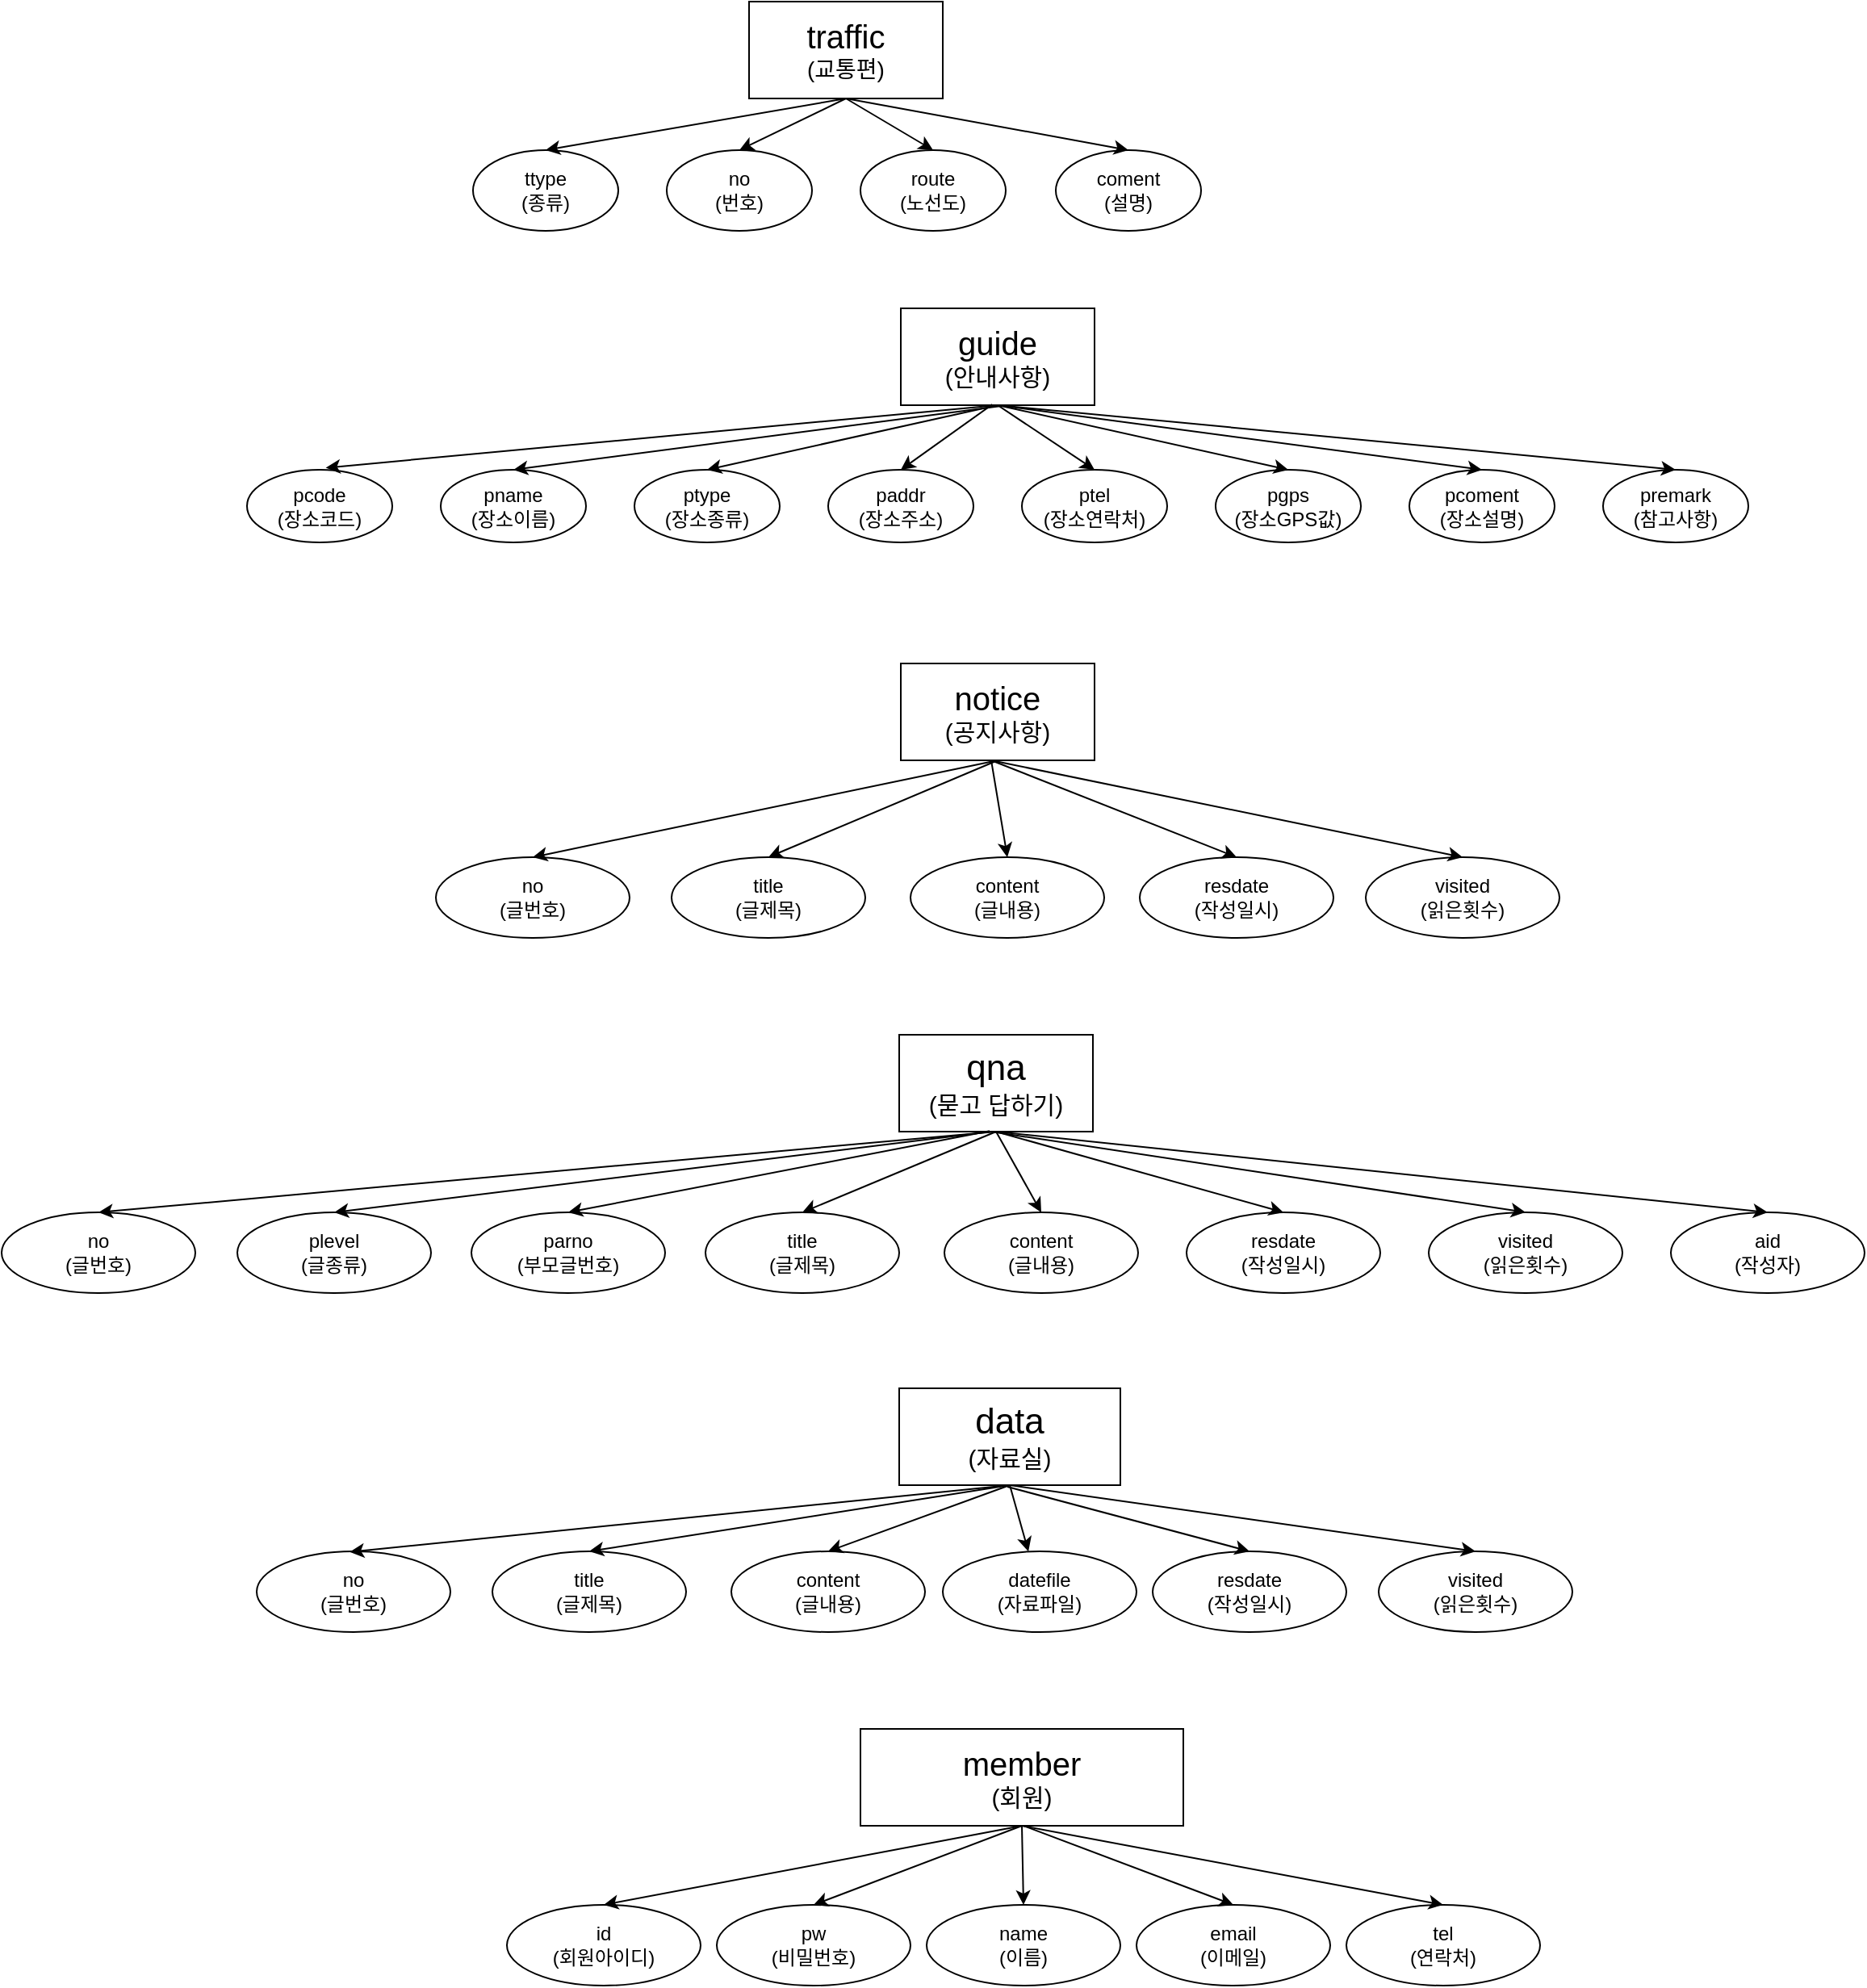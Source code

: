 <mxfile version="24.2.1" type="device">
  <diagram name="페이지-1" id="yOGc47Db6DorSXFMng4b">
    <mxGraphModel dx="4924" dy="2229" grid="1" gridSize="10" guides="1" tooltips="1" connect="1" arrows="1" fold="1" page="1" pageScale="1" pageWidth="827" pageHeight="1169" math="0" shadow="0">
      <root>
        <mxCell id="0" />
        <mxCell id="1" parent="0" />
        <mxCell id="PkiAVml4FqlAzw377sm1-1" value="&lt;font style=&quot;font-size: 20px;&quot;&gt;traffic&lt;/font&gt;&lt;div&gt;&lt;font style=&quot;font-size: 14px;&quot;&gt;(교통편)&lt;/font&gt;&lt;/div&gt;" style="rounded=0;whiteSpace=wrap;html=1;" parent="1" vertex="1">
          <mxGeometry x="200" y="250" width="120" height="60" as="geometry" />
        </mxCell>
        <mxCell id="PkiAVml4FqlAzw377sm1-2" value="ttype&lt;div&gt;(종류)&lt;/div&gt;" style="ellipse;whiteSpace=wrap;html=1;" parent="1" vertex="1">
          <mxGeometry x="29" y="342" width="90" height="50" as="geometry" />
        </mxCell>
        <mxCell id="PkiAVml4FqlAzw377sm1-3" value="&lt;div&gt;no&lt;/div&gt;&lt;div&gt;(번호)&lt;/div&gt;" style="ellipse;whiteSpace=wrap;html=1;" parent="1" vertex="1">
          <mxGeometry x="149" y="342" width="90" height="50" as="geometry" />
        </mxCell>
        <mxCell id="PkiAVml4FqlAzw377sm1-4" value="route&lt;div&gt;(노선도)&lt;/div&gt;" style="ellipse;whiteSpace=wrap;html=1;" parent="1" vertex="1">
          <mxGeometry x="269" y="342" width="90" height="50" as="geometry" />
        </mxCell>
        <mxCell id="PkiAVml4FqlAzw377sm1-5" value="coment&lt;div&gt;(설명)&lt;/div&gt;" style="ellipse;whiteSpace=wrap;html=1;" parent="1" vertex="1">
          <mxGeometry x="390" y="342" width="90" height="50" as="geometry" />
        </mxCell>
        <mxCell id="PkiAVml4FqlAzw377sm1-6" value="" style="endArrow=classic;html=1;rounded=0;exitX=0.5;exitY=1;exitDx=0;exitDy=0;entryX=0.5;entryY=0;entryDx=0;entryDy=0;" parent="1" source="PkiAVml4FqlAzw377sm1-1" target="PkiAVml4FqlAzw377sm1-2" edge="1">
          <mxGeometry width="50" height="50" relative="1" as="geometry">
            <mxPoint x="270" y="430" as="sourcePoint" />
            <mxPoint x="320" y="380" as="targetPoint" />
          </mxGeometry>
        </mxCell>
        <mxCell id="PkiAVml4FqlAzw377sm1-7" value="" style="endArrow=classic;html=1;rounded=0;entryX=0.5;entryY=0;entryDx=0;entryDy=0;" parent="1" target="PkiAVml4FqlAzw377sm1-3" edge="1">
          <mxGeometry width="50" height="50" relative="1" as="geometry">
            <mxPoint x="260" y="310" as="sourcePoint" />
            <mxPoint x="320" y="380" as="targetPoint" />
          </mxGeometry>
        </mxCell>
        <mxCell id="PkiAVml4FqlAzw377sm1-8" value="" style="endArrow=classic;html=1;rounded=0;entryX=0.5;entryY=0;entryDx=0;entryDy=0;" parent="1" target="PkiAVml4FqlAzw377sm1-4" edge="1">
          <mxGeometry width="50" height="50" relative="1" as="geometry">
            <mxPoint x="260" y="310" as="sourcePoint" />
            <mxPoint x="320" y="380" as="targetPoint" />
          </mxGeometry>
        </mxCell>
        <mxCell id="PkiAVml4FqlAzw377sm1-9" value="" style="endArrow=classic;html=1;rounded=0;exitX=0.5;exitY=1;exitDx=0;exitDy=0;entryX=0.5;entryY=0;entryDx=0;entryDy=0;" parent="1" source="PkiAVml4FqlAzw377sm1-1" target="PkiAVml4FqlAzw377sm1-5" edge="1">
          <mxGeometry width="50" height="50" relative="1" as="geometry">
            <mxPoint x="270" y="430" as="sourcePoint" />
            <mxPoint x="320" y="380" as="targetPoint" />
          </mxGeometry>
        </mxCell>
        <mxCell id="PkiAVml4FqlAzw377sm1-10" value="&lt;div&gt;&lt;font style=&quot;font-size: 20px;&quot;&gt;guide&lt;/font&gt;&lt;/div&gt;&lt;font style=&quot;font-size: 15px;&quot;&gt;(안내사항)&lt;/font&gt;" style="rounded=0;whiteSpace=wrap;html=1;" parent="1" vertex="1">
          <mxGeometry x="294" y="440" width="120" height="60" as="geometry" />
        </mxCell>
        <mxCell id="PkiAVml4FqlAzw377sm1-12" value="pcode&lt;div&gt;(장소코드)&lt;/div&gt;" style="ellipse;whiteSpace=wrap;html=1;" parent="1" vertex="1">
          <mxGeometry x="-111" y="540" width="90" height="45" as="geometry" />
        </mxCell>
        <mxCell id="PkiAVml4FqlAzw377sm1-13" value="pname&lt;div&gt;(장소이름)&lt;/div&gt;" style="ellipse;whiteSpace=wrap;html=1;" parent="1" vertex="1">
          <mxGeometry x="9" y="540" width="90" height="45" as="geometry" />
        </mxCell>
        <mxCell id="PkiAVml4FqlAzw377sm1-14" value="ptype&lt;div&gt;(장소종류)&lt;/div&gt;" style="ellipse;whiteSpace=wrap;html=1;" parent="1" vertex="1">
          <mxGeometry x="129" y="540" width="90" height="45" as="geometry" />
        </mxCell>
        <mxCell id="PkiAVml4FqlAzw377sm1-15" value="paddr&lt;div&gt;(장소주소)&lt;/div&gt;" style="ellipse;whiteSpace=wrap;html=1;" parent="1" vertex="1">
          <mxGeometry x="249" y="540" width="90" height="45" as="geometry" />
        </mxCell>
        <mxCell id="PkiAVml4FqlAzw377sm1-16" value="ptel&lt;div&gt;(장소연락처)&lt;/div&gt;" style="ellipse;whiteSpace=wrap;html=1;" parent="1" vertex="1">
          <mxGeometry x="369" y="540" width="90" height="45" as="geometry" />
        </mxCell>
        <mxCell id="PkiAVml4FqlAzw377sm1-17" value="pgps&lt;div&gt;(장소GPS값)&lt;/div&gt;" style="ellipse;whiteSpace=wrap;html=1;" parent="1" vertex="1">
          <mxGeometry x="489" y="540" width="90" height="45" as="geometry" />
        </mxCell>
        <mxCell id="PkiAVml4FqlAzw377sm1-18" value="pcoment&lt;div&gt;(장소설명)&lt;/div&gt;" style="ellipse;whiteSpace=wrap;html=1;" parent="1" vertex="1">
          <mxGeometry x="609" y="540" width="90" height="45" as="geometry" />
        </mxCell>
        <mxCell id="PkiAVml4FqlAzw377sm1-19" value="premark&lt;div&gt;(참고사항)&lt;/div&gt;" style="ellipse;whiteSpace=wrap;html=1;" parent="1" vertex="1">
          <mxGeometry x="729" y="540" width="90" height="45" as="geometry" />
        </mxCell>
        <mxCell id="PkiAVml4FqlAzw377sm1-20" value="" style="endArrow=classic;html=1;rounded=0;exitX=0.472;exitY=0.993;exitDx=0;exitDy=0;exitPerimeter=0;entryX=0.5;entryY=0;entryDx=0;entryDy=0;" parent="1" source="PkiAVml4FqlAzw377sm1-10" target="PkiAVml4FqlAzw377sm1-15" edge="1">
          <mxGeometry width="50" height="50" relative="1" as="geometry">
            <mxPoint x="360" y="640" as="sourcePoint" />
            <mxPoint x="410" y="590" as="targetPoint" />
          </mxGeometry>
        </mxCell>
        <mxCell id="PkiAVml4FqlAzw377sm1-21" value="" style="endArrow=classic;html=1;rounded=0;exitX=0.5;exitY=1;exitDx=0;exitDy=0;entryX=0.5;entryY=0;entryDx=0;entryDy=0;" parent="1" source="PkiAVml4FqlAzw377sm1-10" target="PkiAVml4FqlAzw377sm1-16" edge="1">
          <mxGeometry width="50" height="50" relative="1" as="geometry">
            <mxPoint x="360" y="640" as="sourcePoint" />
            <mxPoint x="410" y="590" as="targetPoint" />
          </mxGeometry>
        </mxCell>
        <mxCell id="PkiAVml4FqlAzw377sm1-22" value="" style="endArrow=classic;html=1;rounded=0;exitX=0.5;exitY=1;exitDx=0;exitDy=0;entryX=0.5;entryY=0;entryDx=0;entryDy=0;" parent="1" source="PkiAVml4FqlAzw377sm1-10" target="PkiAVml4FqlAzw377sm1-17" edge="1">
          <mxGeometry width="50" height="50" relative="1" as="geometry">
            <mxPoint x="360" y="640" as="sourcePoint" />
            <mxPoint x="410" y="590" as="targetPoint" />
          </mxGeometry>
        </mxCell>
        <mxCell id="PkiAVml4FqlAzw377sm1-23" value="" style="endArrow=classic;html=1;rounded=0;exitX=0.5;exitY=1;exitDx=0;exitDy=0;entryX=0.5;entryY=0;entryDx=0;entryDy=0;" parent="1" source="PkiAVml4FqlAzw377sm1-10" target="PkiAVml4FqlAzw377sm1-18" edge="1">
          <mxGeometry width="50" height="50" relative="1" as="geometry">
            <mxPoint x="360" y="640" as="sourcePoint" />
            <mxPoint x="410" y="590" as="targetPoint" />
          </mxGeometry>
        </mxCell>
        <mxCell id="PkiAVml4FqlAzw377sm1-24" value="" style="endArrow=classic;html=1;rounded=0;exitX=0.5;exitY=1;exitDx=0;exitDy=0;entryX=0.5;entryY=0;entryDx=0;entryDy=0;" parent="1" source="PkiAVml4FqlAzw377sm1-10" target="PkiAVml4FqlAzw377sm1-19" edge="1">
          <mxGeometry width="50" height="50" relative="1" as="geometry">
            <mxPoint x="520" y="600" as="sourcePoint" />
            <mxPoint x="570" y="550" as="targetPoint" />
          </mxGeometry>
        </mxCell>
        <mxCell id="PkiAVml4FqlAzw377sm1-25" value="" style="endArrow=classic;html=1;rounded=0;exitX=0.5;exitY=1;exitDx=0;exitDy=0;entryX=0.5;entryY=0;entryDx=0;entryDy=0;" parent="1" source="PkiAVml4FqlAzw377sm1-10" target="PkiAVml4FqlAzw377sm1-14" edge="1">
          <mxGeometry width="50" height="50" relative="1" as="geometry">
            <mxPoint x="150" y="570" as="sourcePoint" />
            <mxPoint x="200" y="520" as="targetPoint" />
          </mxGeometry>
        </mxCell>
        <mxCell id="PkiAVml4FqlAzw377sm1-26" value="" style="endArrow=classic;html=1;rounded=0;entryX=0.5;entryY=0;entryDx=0;entryDy=0;" parent="1" target="PkiAVml4FqlAzw377sm1-13" edge="1">
          <mxGeometry width="50" height="50" relative="1" as="geometry">
            <mxPoint x="360" y="500" as="sourcePoint" />
            <mxPoint x="200" y="520" as="targetPoint" />
          </mxGeometry>
        </mxCell>
        <mxCell id="PkiAVml4FqlAzw377sm1-27" value="" style="endArrow=classic;html=1;rounded=0;entryX=0.542;entryY=-0.027;entryDx=0;entryDy=0;entryPerimeter=0;exitX=0.5;exitY=1;exitDx=0;exitDy=0;" parent="1" source="PkiAVml4FqlAzw377sm1-10" target="PkiAVml4FqlAzw377sm1-12" edge="1">
          <mxGeometry width="50" height="50" relative="1" as="geometry">
            <mxPoint x="150" y="570" as="sourcePoint" />
            <mxPoint x="200" y="520" as="targetPoint" />
          </mxGeometry>
        </mxCell>
        <mxCell id="PkiAVml4FqlAzw377sm1-28" value="&lt;font style=&quot;font-size: 20px;&quot;&gt;notice&lt;/font&gt;&lt;div&gt;&lt;font style=&quot;font-size: 15px;&quot;&gt;(공지사항)&lt;/font&gt;&lt;/div&gt;" style="rounded=0;whiteSpace=wrap;html=1;" parent="1" vertex="1">
          <mxGeometry x="294" y="660" width="120" height="60" as="geometry" />
        </mxCell>
        <mxCell id="PkiAVml4FqlAzw377sm1-29" value="&lt;div&gt;no&lt;/div&gt;(글번호)" style="ellipse;whiteSpace=wrap;html=1;" parent="1" vertex="1">
          <mxGeometry x="6" y="780" width="120" height="50" as="geometry" />
        </mxCell>
        <mxCell id="PkiAVml4FqlAzw377sm1-30" value="&lt;div&gt;title&lt;/div&gt;(글제목)" style="ellipse;whiteSpace=wrap;html=1;" parent="1" vertex="1">
          <mxGeometry x="152" y="780" width="120" height="50" as="geometry" />
        </mxCell>
        <mxCell id="PkiAVml4FqlAzw377sm1-31" value="&lt;div&gt;content&lt;/div&gt;(글내용)" style="ellipse;whiteSpace=wrap;html=1;" parent="1" vertex="1">
          <mxGeometry x="300" y="780" width="120" height="50" as="geometry" />
        </mxCell>
        <mxCell id="PkiAVml4FqlAzw377sm1-32" value="&lt;div&gt;resdate&lt;/div&gt;(작성일시)" style="ellipse;whiteSpace=wrap;html=1;" parent="1" vertex="1">
          <mxGeometry x="442" y="780" width="120" height="50" as="geometry" />
        </mxCell>
        <mxCell id="PkiAVml4FqlAzw377sm1-33" value="&lt;div&gt;visited&lt;/div&gt;(읽은횟수)" style="ellipse;whiteSpace=wrap;html=1;" parent="1" vertex="1">
          <mxGeometry x="582" y="780" width="120" height="50" as="geometry" />
        </mxCell>
        <mxCell id="PkiAVml4FqlAzw377sm1-34" value="" style="endArrow=classic;html=1;rounded=0;exitX=0.5;exitY=1;exitDx=0;exitDy=0;entryX=0.5;entryY=0;entryDx=0;entryDy=0;" parent="1" source="PkiAVml4FqlAzw377sm1-28" target="PkiAVml4FqlAzw377sm1-29" edge="1">
          <mxGeometry width="50" height="50" relative="1" as="geometry">
            <mxPoint x="360" y="810" as="sourcePoint" />
            <mxPoint x="410" y="760" as="targetPoint" />
          </mxGeometry>
        </mxCell>
        <mxCell id="PkiAVml4FqlAzw377sm1-35" value="" style="endArrow=classic;html=1;rounded=0;exitX=0.5;exitY=1;exitDx=0;exitDy=0;entryX=0.5;entryY=0;entryDx=0;entryDy=0;" parent="1" source="PkiAVml4FqlAzw377sm1-28" target="PkiAVml4FqlAzw377sm1-30" edge="1">
          <mxGeometry width="50" height="50" relative="1" as="geometry">
            <mxPoint x="360" y="810" as="sourcePoint" />
            <mxPoint x="410" y="760" as="targetPoint" />
          </mxGeometry>
        </mxCell>
        <mxCell id="PkiAVml4FqlAzw377sm1-36" value="" style="endArrow=classic;html=1;rounded=0;entryX=0.5;entryY=0;entryDx=0;entryDy=0;" parent="1" target="PkiAVml4FqlAzw377sm1-31" edge="1">
          <mxGeometry width="50" height="50" relative="1" as="geometry">
            <mxPoint x="350" y="720" as="sourcePoint" />
            <mxPoint x="410" y="760" as="targetPoint" />
          </mxGeometry>
        </mxCell>
        <mxCell id="PkiAVml4FqlAzw377sm1-37" value="" style="endArrow=classic;html=1;rounded=0;entryX=0.5;entryY=0;entryDx=0;entryDy=0;" parent="1" target="PkiAVml4FqlAzw377sm1-32" edge="1">
          <mxGeometry width="50" height="50" relative="1" as="geometry">
            <mxPoint x="350" y="720" as="sourcePoint" />
            <mxPoint x="410" y="760" as="targetPoint" />
          </mxGeometry>
        </mxCell>
        <mxCell id="PkiAVml4FqlAzw377sm1-38" value="" style="endArrow=classic;html=1;rounded=0;entryX=0.5;entryY=0;entryDx=0;entryDy=0;" parent="1" target="PkiAVml4FqlAzw377sm1-33" edge="1">
          <mxGeometry width="50" height="50" relative="1" as="geometry">
            <mxPoint x="350" y="720" as="sourcePoint" />
            <mxPoint x="410" y="760" as="targetPoint" />
          </mxGeometry>
        </mxCell>
        <mxCell id="PkiAVml4FqlAzw377sm1-39" value="&lt;font style=&quot;font-size: 22px;&quot;&gt;qna&lt;/font&gt;&lt;div&gt;&lt;font style=&quot;font-size: 15px;&quot;&gt;(묻고 답하기)&lt;/font&gt;&lt;/div&gt;" style="rounded=0;whiteSpace=wrap;html=1;" parent="1" vertex="1">
          <mxGeometry x="293" y="890" width="120" height="60" as="geometry" />
        </mxCell>
        <mxCell id="PkiAVml4FqlAzw377sm1-40" value="&lt;div&gt;no&lt;/div&gt;(글번호)" style="ellipse;whiteSpace=wrap;html=1;" parent="1" vertex="1">
          <mxGeometry x="-263" y="1000" width="120" height="50" as="geometry" />
        </mxCell>
        <mxCell id="PkiAVml4FqlAzw377sm1-41" value="&lt;div&gt;title&lt;/div&gt;(글제목)" style="ellipse;whiteSpace=wrap;html=1;" parent="1" vertex="1">
          <mxGeometry x="173" y="1000" width="120" height="50" as="geometry" />
        </mxCell>
        <mxCell id="PkiAVml4FqlAzw377sm1-42" value="&lt;div&gt;plevel&lt;/div&gt;(글종류)" style="ellipse;whiteSpace=wrap;html=1;" parent="1" vertex="1">
          <mxGeometry x="-117" y="1000" width="120" height="50" as="geometry" />
        </mxCell>
        <mxCell id="PkiAVml4FqlAzw377sm1-43" value="&lt;div&gt;parno&lt;/div&gt;(부모글번호)" style="ellipse;whiteSpace=wrap;html=1;" parent="1" vertex="1">
          <mxGeometry x="28" y="1000" width="120" height="50" as="geometry" />
        </mxCell>
        <mxCell id="PkiAVml4FqlAzw377sm1-44" value="&lt;div&gt;content&lt;/div&gt;(글내용)" style="ellipse;whiteSpace=wrap;html=1;" parent="1" vertex="1">
          <mxGeometry x="321" y="1000" width="120" height="50" as="geometry" />
        </mxCell>
        <mxCell id="PkiAVml4FqlAzw377sm1-45" value="&lt;div&gt;resdate&lt;/div&gt;(작성일시)" style="ellipse;whiteSpace=wrap;html=1;" parent="1" vertex="1">
          <mxGeometry x="471" y="1000" width="120" height="50" as="geometry" />
        </mxCell>
        <mxCell id="PkiAVml4FqlAzw377sm1-46" value="&lt;div&gt;visited&lt;/div&gt;(읽은횟수)" style="ellipse;whiteSpace=wrap;html=1;" parent="1" vertex="1">
          <mxGeometry x="621" y="1000" width="120" height="50" as="geometry" />
        </mxCell>
        <mxCell id="PkiAVml4FqlAzw377sm1-47" value="&lt;div&gt;aid&lt;/div&gt;(작성자)" style="ellipse;whiteSpace=wrap;html=1;" parent="1" vertex="1">
          <mxGeometry x="771" y="1000" width="120" height="50" as="geometry" />
        </mxCell>
        <mxCell id="PkiAVml4FqlAzw377sm1-48" value="&lt;span style=&quot;font-size: 22px;&quot;&gt;data&lt;/span&gt;&lt;br&gt;&lt;div&gt;&lt;font style=&quot;font-size: 15px;&quot;&gt;(자료실)&lt;/font&gt;&lt;/div&gt;" style="rounded=0;whiteSpace=wrap;html=1;" parent="1" vertex="1">
          <mxGeometry x="293" y="1109" width="137" height="60" as="geometry" />
        </mxCell>
        <mxCell id="PkiAVml4FqlAzw377sm1-49" value="&lt;div&gt;no&lt;/div&gt;(글번호)" style="ellipse;whiteSpace=wrap;html=1;" parent="1" vertex="1">
          <mxGeometry x="-105" y="1210" width="120" height="50" as="geometry" />
        </mxCell>
        <mxCell id="PkiAVml4FqlAzw377sm1-50" value="&lt;div&gt;title&lt;/div&gt;(글제목)" style="ellipse;whiteSpace=wrap;html=1;" parent="1" vertex="1">
          <mxGeometry x="41" y="1210" width="120" height="50" as="geometry" />
        </mxCell>
        <mxCell id="PkiAVml4FqlAzw377sm1-51" value="&lt;div&gt;content&lt;/div&gt;(글내용)" style="ellipse;whiteSpace=wrap;html=1;" parent="1" vertex="1">
          <mxGeometry x="189" y="1210" width="120" height="50" as="geometry" />
        </mxCell>
        <mxCell id="PkiAVml4FqlAzw377sm1-52" value="&lt;div&gt;resdate&lt;/div&gt;(작성일시)" style="ellipse;whiteSpace=wrap;html=1;" parent="1" vertex="1">
          <mxGeometry x="450" y="1210" width="120" height="50" as="geometry" />
        </mxCell>
        <mxCell id="PkiAVml4FqlAzw377sm1-53" value="&lt;div&gt;visited&lt;/div&gt;(읽은횟수)" style="ellipse;whiteSpace=wrap;html=1;" parent="1" vertex="1">
          <mxGeometry x="590" y="1210" width="120" height="50" as="geometry" />
        </mxCell>
        <mxCell id="PkiAVml4FqlAzw377sm1-54" value="&lt;div&gt;datefile&lt;/div&gt;(자료파일)" style="ellipse;whiteSpace=wrap;html=1;" parent="1" vertex="1">
          <mxGeometry x="320" y="1210" width="120" height="50" as="geometry" />
        </mxCell>
        <mxCell id="PkiAVml4FqlAzw377sm1-55" value="" style="endArrow=classic;html=1;rounded=0;exitX=0.5;exitY=1;exitDx=0;exitDy=0;entryX=0.5;entryY=0;entryDx=0;entryDy=0;" parent="1" source="PkiAVml4FqlAzw377sm1-39" target="PkiAVml4FqlAzw377sm1-40" edge="1">
          <mxGeometry width="50" height="50" relative="1" as="geometry">
            <mxPoint x="330" y="1100" as="sourcePoint" />
            <mxPoint x="380" y="1050" as="targetPoint" />
          </mxGeometry>
        </mxCell>
        <mxCell id="PkiAVml4FqlAzw377sm1-56" value="" style="endArrow=classic;html=1;rounded=0;entryX=0.5;entryY=0;entryDx=0;entryDy=0;exitX=0.467;exitY=0.993;exitDx=0;exitDy=0;exitPerimeter=0;" parent="1" source="PkiAVml4FqlAzw377sm1-39" target="PkiAVml4FqlAzw377sm1-43" edge="1">
          <mxGeometry width="50" height="50" relative="1" as="geometry">
            <mxPoint x="250" y="1020" as="sourcePoint" />
            <mxPoint x="300" y="970" as="targetPoint" />
          </mxGeometry>
        </mxCell>
        <mxCell id="PkiAVml4FqlAzw377sm1-57" value="" style="endArrow=classic;html=1;rounded=0;exitX=0.5;exitY=1;exitDx=0;exitDy=0;entryX=0.5;entryY=0;entryDx=0;entryDy=0;" parent="1" source="PkiAVml4FqlAzw377sm1-39" target="PkiAVml4FqlAzw377sm1-41" edge="1">
          <mxGeometry width="50" height="50" relative="1" as="geometry">
            <mxPoint x="250" y="1020" as="sourcePoint" />
            <mxPoint x="300" y="970" as="targetPoint" />
          </mxGeometry>
        </mxCell>
        <mxCell id="PkiAVml4FqlAzw377sm1-58" value="" style="endArrow=classic;html=1;rounded=0;exitX=0.5;exitY=1;exitDx=0;exitDy=0;entryX=0.5;entryY=0;entryDx=0;entryDy=0;" parent="1" source="PkiAVml4FqlAzw377sm1-39" target="PkiAVml4FqlAzw377sm1-44" edge="1">
          <mxGeometry width="50" height="50" relative="1" as="geometry">
            <mxPoint x="250" y="1020" as="sourcePoint" />
            <mxPoint x="300" y="970" as="targetPoint" />
          </mxGeometry>
        </mxCell>
        <mxCell id="PkiAVml4FqlAzw377sm1-59" value="" style="endArrow=classic;html=1;rounded=0;exitX=0.5;exitY=1;exitDx=0;exitDy=0;entryX=0.5;entryY=0;entryDx=0;entryDy=0;" parent="1" source="PkiAVml4FqlAzw377sm1-39" target="PkiAVml4FqlAzw377sm1-45" edge="1">
          <mxGeometry width="50" height="50" relative="1" as="geometry">
            <mxPoint x="550" y="1030" as="sourcePoint" />
            <mxPoint x="600" y="980" as="targetPoint" />
          </mxGeometry>
        </mxCell>
        <mxCell id="PkiAVml4FqlAzw377sm1-60" value="" style="endArrow=classic;html=1;rounded=0;entryX=0.5;entryY=0;entryDx=0;entryDy=0;" parent="1" target="PkiAVml4FqlAzw377sm1-46" edge="1">
          <mxGeometry width="50" height="50" relative="1" as="geometry">
            <mxPoint x="350" y="950" as="sourcePoint" />
            <mxPoint x="600" y="980" as="targetPoint" />
          </mxGeometry>
        </mxCell>
        <mxCell id="PkiAVml4FqlAzw377sm1-61" value="" style="endArrow=classic;html=1;rounded=0;exitX=0.5;exitY=1;exitDx=0;exitDy=0;entryX=0.5;entryY=0;entryDx=0;entryDy=0;" parent="1" source="PkiAVml4FqlAzw377sm1-39" target="PkiAVml4FqlAzw377sm1-47" edge="1">
          <mxGeometry width="50" height="50" relative="1" as="geometry">
            <mxPoint x="550" y="1030" as="sourcePoint" />
            <mxPoint x="600" y="980" as="targetPoint" />
          </mxGeometry>
        </mxCell>
        <mxCell id="PkiAVml4FqlAzw377sm1-62" value="" style="endArrow=classic;html=1;rounded=0;exitX=0.5;exitY=1;exitDx=0;exitDy=0;entryX=0.48;entryY=0.008;entryDx=0;entryDy=0;entryPerimeter=0;" parent="1" source="PkiAVml4FqlAzw377sm1-48" target="PkiAVml4FqlAzw377sm1-49" edge="1">
          <mxGeometry width="50" height="50" relative="1" as="geometry">
            <mxPoint x="90" y="1200" as="sourcePoint" />
            <mxPoint x="140" y="1150" as="targetPoint" />
          </mxGeometry>
        </mxCell>
        <mxCell id="PkiAVml4FqlAzw377sm1-63" value="" style="endArrow=classic;html=1;rounded=0;exitX=0.5;exitY=1;exitDx=0;exitDy=0;entryX=0.5;entryY=0;entryDx=0;entryDy=0;" parent="1" source="PkiAVml4FqlAzw377sm1-48" target="PkiAVml4FqlAzw377sm1-50" edge="1">
          <mxGeometry width="50" height="50" relative="1" as="geometry">
            <mxPoint x="90" y="1200" as="sourcePoint" />
            <mxPoint x="140" y="1150" as="targetPoint" />
          </mxGeometry>
        </mxCell>
        <mxCell id="PkiAVml4FqlAzw377sm1-64" value="" style="endArrow=classic;html=1;rounded=0;exitX=0.5;exitY=1;exitDx=0;exitDy=0;entryX=0.5;entryY=0;entryDx=0;entryDy=0;" parent="1" source="PkiAVml4FqlAzw377sm1-48" target="PkiAVml4FqlAzw377sm1-51" edge="1">
          <mxGeometry width="50" height="50" relative="1" as="geometry">
            <mxPoint x="90" y="1200" as="sourcePoint" />
            <mxPoint x="140" y="1150" as="targetPoint" />
          </mxGeometry>
        </mxCell>
        <mxCell id="PkiAVml4FqlAzw377sm1-65" value="" style="endArrow=classic;html=1;rounded=0;exitX=0.5;exitY=1;exitDx=0;exitDy=0;" parent="1" source="PkiAVml4FqlAzw377sm1-48" target="PkiAVml4FqlAzw377sm1-54" edge="1">
          <mxGeometry width="50" height="50" relative="1" as="geometry">
            <mxPoint x="430" y="1200" as="sourcePoint" />
            <mxPoint x="480" y="1150" as="targetPoint" />
          </mxGeometry>
        </mxCell>
        <mxCell id="PkiAVml4FqlAzw377sm1-66" value="" style="endArrow=classic;html=1;rounded=0;entryX=0.5;entryY=0;entryDx=0;entryDy=0;" parent="1" target="PkiAVml4FqlAzw377sm1-52" edge="1">
          <mxGeometry width="50" height="50" relative="1" as="geometry">
            <mxPoint x="360" y="1170" as="sourcePoint" />
            <mxPoint x="480" y="1150" as="targetPoint" />
          </mxGeometry>
        </mxCell>
        <mxCell id="PkiAVml4FqlAzw377sm1-67" value="" style="endArrow=classic;html=1;rounded=0;exitX=0.5;exitY=1;exitDx=0;exitDy=0;entryX=0.5;entryY=0;entryDx=0;entryDy=0;" parent="1" source="PkiAVml4FqlAzw377sm1-48" target="PkiAVml4FqlAzw377sm1-53" edge="1">
          <mxGeometry width="50" height="50" relative="1" as="geometry">
            <mxPoint x="430" y="1200" as="sourcePoint" />
            <mxPoint x="480" y="1150" as="targetPoint" />
          </mxGeometry>
        </mxCell>
        <mxCell id="35FWn0BOx3e-7nPWBhw9-1" value="&lt;div&gt;&lt;font style=&quot;font-size: 20px;&quot;&gt;member&lt;/font&gt;&lt;/div&gt;&lt;font style=&quot;font-size: 15px;&quot;&gt;(회원)&lt;/font&gt;" style="rounded=0;whiteSpace=wrap;html=1;" parent="1" vertex="1">
          <mxGeometry x="269" y="1320" width="200" height="60" as="geometry" />
        </mxCell>
        <mxCell id="35FWn0BOx3e-7nPWBhw9-2" value="&lt;div&gt;id&lt;/div&gt;(회원아이디)" style="ellipse;whiteSpace=wrap;html=1;" parent="1" vertex="1">
          <mxGeometry x="50" y="1429" width="120" height="50" as="geometry" />
        </mxCell>
        <mxCell id="35FWn0BOx3e-7nPWBhw9-3" value="&lt;div&gt;pw&lt;/div&gt;(비밀번호)" style="ellipse;whiteSpace=wrap;html=1;" parent="1" vertex="1">
          <mxGeometry x="180" y="1429" width="120" height="50" as="geometry" />
        </mxCell>
        <mxCell id="35FWn0BOx3e-7nPWBhw9-4" value="&lt;div&gt;name&lt;/div&gt;(이름)" style="ellipse;whiteSpace=wrap;html=1;" parent="1" vertex="1">
          <mxGeometry x="310" y="1429" width="120" height="50" as="geometry" />
        </mxCell>
        <mxCell id="35FWn0BOx3e-7nPWBhw9-5" value="&lt;div&gt;email&lt;/div&gt;(이메일)" style="ellipse;whiteSpace=wrap;html=1;" parent="1" vertex="1">
          <mxGeometry x="440" y="1429" width="120" height="50" as="geometry" />
        </mxCell>
        <mxCell id="35FWn0BOx3e-7nPWBhw9-6" value="&lt;div&gt;tel&lt;/div&gt;(연락처)" style="ellipse;whiteSpace=wrap;html=1;" parent="1" vertex="1">
          <mxGeometry x="570" y="1429" width="120" height="50" as="geometry" />
        </mxCell>
        <mxCell id="35FWn0BOx3e-7nPWBhw9-7" value="" style="endArrow=classic;html=1;rounded=0;exitX=0.5;exitY=1;exitDx=0;exitDy=0;entryX=0.5;entryY=0;entryDx=0;entryDy=0;" parent="1" source="35FWn0BOx3e-7nPWBhw9-1" target="35FWn0BOx3e-7nPWBhw9-2" edge="1">
          <mxGeometry width="50" height="50" relative="1" as="geometry">
            <mxPoint x="350" y="1440" as="sourcePoint" />
            <mxPoint x="400" y="1390" as="targetPoint" />
          </mxGeometry>
        </mxCell>
        <mxCell id="35FWn0BOx3e-7nPWBhw9-8" value="" style="endArrow=classic;html=1;rounded=0;entryX=0.5;entryY=0;entryDx=0;entryDy=0;exitX=0.5;exitY=1;exitDx=0;exitDy=0;" parent="1" source="35FWn0BOx3e-7nPWBhw9-1" target="35FWn0BOx3e-7nPWBhw9-3" edge="1">
          <mxGeometry width="50" height="50" relative="1" as="geometry">
            <mxPoint x="350" y="1440" as="sourcePoint" />
            <mxPoint x="400" y="1390" as="targetPoint" />
          </mxGeometry>
        </mxCell>
        <mxCell id="35FWn0BOx3e-7nPWBhw9-9" value="" style="endArrow=classic;html=1;rounded=0;exitX=0.5;exitY=1;exitDx=0;exitDy=0;entryX=0.5;entryY=0;entryDx=0;entryDy=0;" parent="1" source="35FWn0BOx3e-7nPWBhw9-1" target="35FWn0BOx3e-7nPWBhw9-4" edge="1">
          <mxGeometry width="50" height="50" relative="1" as="geometry">
            <mxPoint x="350" y="1440" as="sourcePoint" />
            <mxPoint x="400" y="1390" as="targetPoint" />
          </mxGeometry>
        </mxCell>
        <mxCell id="35FWn0BOx3e-7nPWBhw9-10" value="" style="endArrow=classic;html=1;rounded=0;entryX=0.5;entryY=0;entryDx=0;entryDy=0;" parent="1" target="35FWn0BOx3e-7nPWBhw9-5" edge="1">
          <mxGeometry width="50" height="50" relative="1" as="geometry">
            <mxPoint x="370" y="1380" as="sourcePoint" />
            <mxPoint x="400" y="1390" as="targetPoint" />
          </mxGeometry>
        </mxCell>
        <mxCell id="35FWn0BOx3e-7nPWBhw9-11" value="" style="endArrow=classic;html=1;rounded=0;entryX=0.5;entryY=0;entryDx=0;entryDy=0;exitX=0.5;exitY=1;exitDx=0;exitDy=0;" parent="1" source="35FWn0BOx3e-7nPWBhw9-1" target="35FWn0BOx3e-7nPWBhw9-6" edge="1">
          <mxGeometry width="50" height="50" relative="1" as="geometry">
            <mxPoint x="350" y="1440" as="sourcePoint" />
            <mxPoint x="400" y="1390" as="targetPoint" />
          </mxGeometry>
        </mxCell>
        <mxCell id="aELgDBqAeq_lXBg_c4vq-1" value="" style="endArrow=classic;html=1;rounded=0;entryX=0.5;entryY=0;entryDx=0;entryDy=0;" edge="1" parent="1" target="PkiAVml4FqlAzw377sm1-42">
          <mxGeometry width="50" height="50" relative="1" as="geometry">
            <mxPoint x="350" y="950" as="sourcePoint" />
            <mxPoint x="160" y="900" as="targetPoint" />
          </mxGeometry>
        </mxCell>
      </root>
    </mxGraphModel>
  </diagram>
</mxfile>

